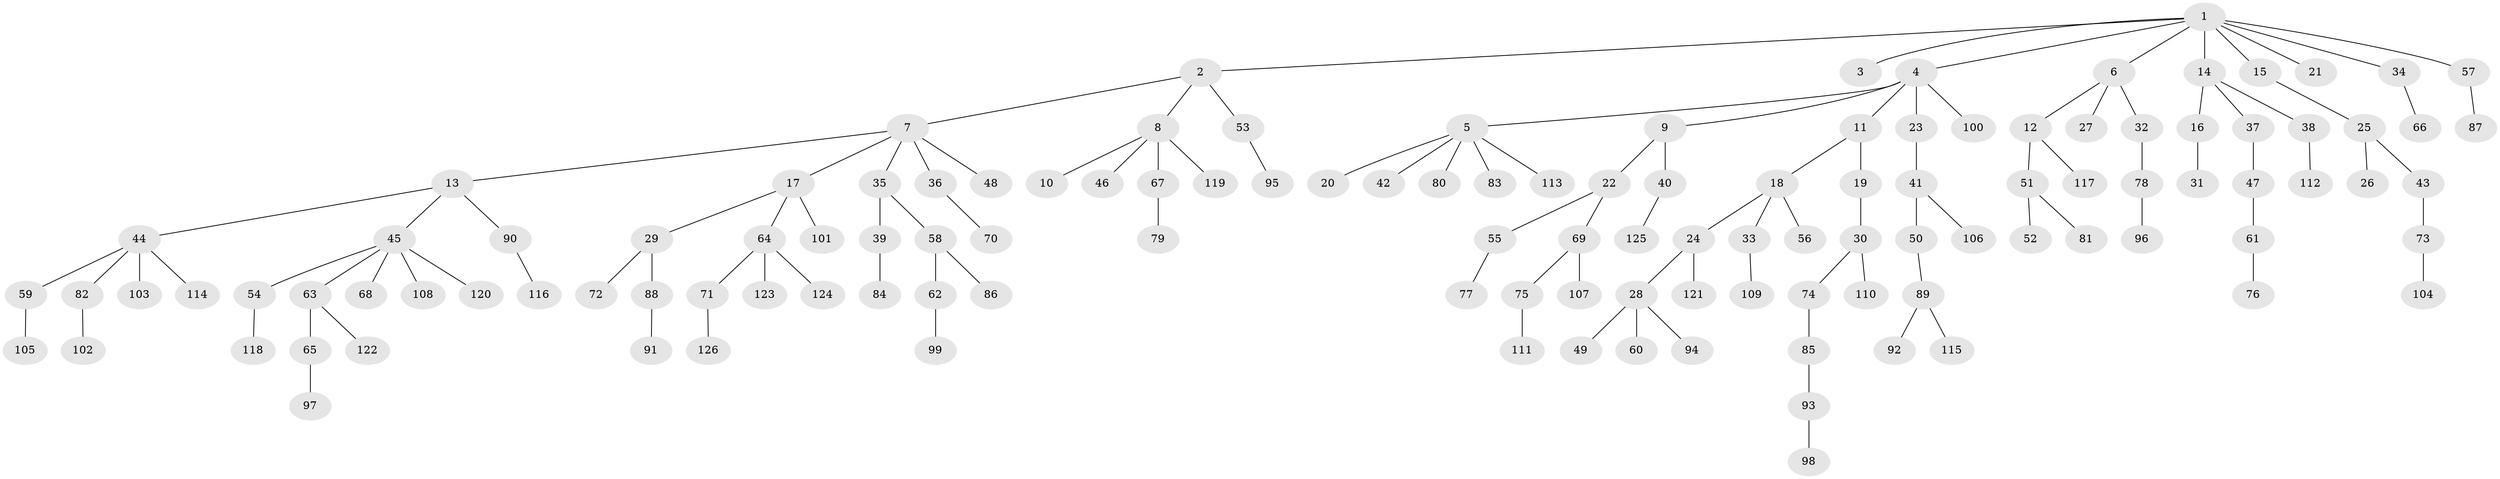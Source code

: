 // coarse degree distribution, {9: 0.011363636363636364, 4: 0.09090909090909091, 1: 0.5795454545454546, 5: 0.056818181818181816, 7: 0.011363636363636364, 3: 0.06818181818181818, 2: 0.18181818181818182}
// Generated by graph-tools (version 1.1) at 2025/24/03/03/25 07:24:09]
// undirected, 126 vertices, 125 edges
graph export_dot {
graph [start="1"]
  node [color=gray90,style=filled];
  1;
  2;
  3;
  4;
  5;
  6;
  7;
  8;
  9;
  10;
  11;
  12;
  13;
  14;
  15;
  16;
  17;
  18;
  19;
  20;
  21;
  22;
  23;
  24;
  25;
  26;
  27;
  28;
  29;
  30;
  31;
  32;
  33;
  34;
  35;
  36;
  37;
  38;
  39;
  40;
  41;
  42;
  43;
  44;
  45;
  46;
  47;
  48;
  49;
  50;
  51;
  52;
  53;
  54;
  55;
  56;
  57;
  58;
  59;
  60;
  61;
  62;
  63;
  64;
  65;
  66;
  67;
  68;
  69;
  70;
  71;
  72;
  73;
  74;
  75;
  76;
  77;
  78;
  79;
  80;
  81;
  82;
  83;
  84;
  85;
  86;
  87;
  88;
  89;
  90;
  91;
  92;
  93;
  94;
  95;
  96;
  97;
  98;
  99;
  100;
  101;
  102;
  103;
  104;
  105;
  106;
  107;
  108;
  109;
  110;
  111;
  112;
  113;
  114;
  115;
  116;
  117;
  118;
  119;
  120;
  121;
  122;
  123;
  124;
  125;
  126;
  1 -- 2;
  1 -- 3;
  1 -- 4;
  1 -- 6;
  1 -- 14;
  1 -- 15;
  1 -- 21;
  1 -- 34;
  1 -- 57;
  2 -- 7;
  2 -- 8;
  2 -- 53;
  4 -- 5;
  4 -- 9;
  4 -- 11;
  4 -- 23;
  4 -- 100;
  5 -- 20;
  5 -- 42;
  5 -- 80;
  5 -- 83;
  5 -- 113;
  6 -- 12;
  6 -- 27;
  6 -- 32;
  7 -- 13;
  7 -- 17;
  7 -- 35;
  7 -- 36;
  7 -- 48;
  8 -- 10;
  8 -- 46;
  8 -- 67;
  8 -- 119;
  9 -- 22;
  9 -- 40;
  11 -- 18;
  11 -- 19;
  12 -- 51;
  12 -- 117;
  13 -- 44;
  13 -- 45;
  13 -- 90;
  14 -- 16;
  14 -- 37;
  14 -- 38;
  15 -- 25;
  16 -- 31;
  17 -- 29;
  17 -- 64;
  17 -- 101;
  18 -- 24;
  18 -- 33;
  18 -- 56;
  19 -- 30;
  22 -- 55;
  22 -- 69;
  23 -- 41;
  24 -- 28;
  24 -- 121;
  25 -- 26;
  25 -- 43;
  28 -- 49;
  28 -- 60;
  28 -- 94;
  29 -- 72;
  29 -- 88;
  30 -- 74;
  30 -- 110;
  32 -- 78;
  33 -- 109;
  34 -- 66;
  35 -- 39;
  35 -- 58;
  36 -- 70;
  37 -- 47;
  38 -- 112;
  39 -- 84;
  40 -- 125;
  41 -- 50;
  41 -- 106;
  43 -- 73;
  44 -- 59;
  44 -- 82;
  44 -- 103;
  44 -- 114;
  45 -- 54;
  45 -- 63;
  45 -- 68;
  45 -- 108;
  45 -- 120;
  47 -- 61;
  50 -- 89;
  51 -- 52;
  51 -- 81;
  53 -- 95;
  54 -- 118;
  55 -- 77;
  57 -- 87;
  58 -- 62;
  58 -- 86;
  59 -- 105;
  61 -- 76;
  62 -- 99;
  63 -- 65;
  63 -- 122;
  64 -- 71;
  64 -- 123;
  64 -- 124;
  65 -- 97;
  67 -- 79;
  69 -- 75;
  69 -- 107;
  71 -- 126;
  73 -- 104;
  74 -- 85;
  75 -- 111;
  78 -- 96;
  82 -- 102;
  85 -- 93;
  88 -- 91;
  89 -- 92;
  89 -- 115;
  90 -- 116;
  93 -- 98;
}
